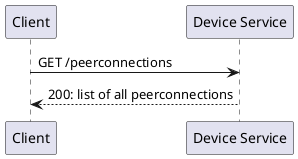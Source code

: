 @startuml GetPeerconnections
Client -> "Device Service": GET /peerconnections
Client <-- "Device Service": 200: list of all peerconnections
@enduml